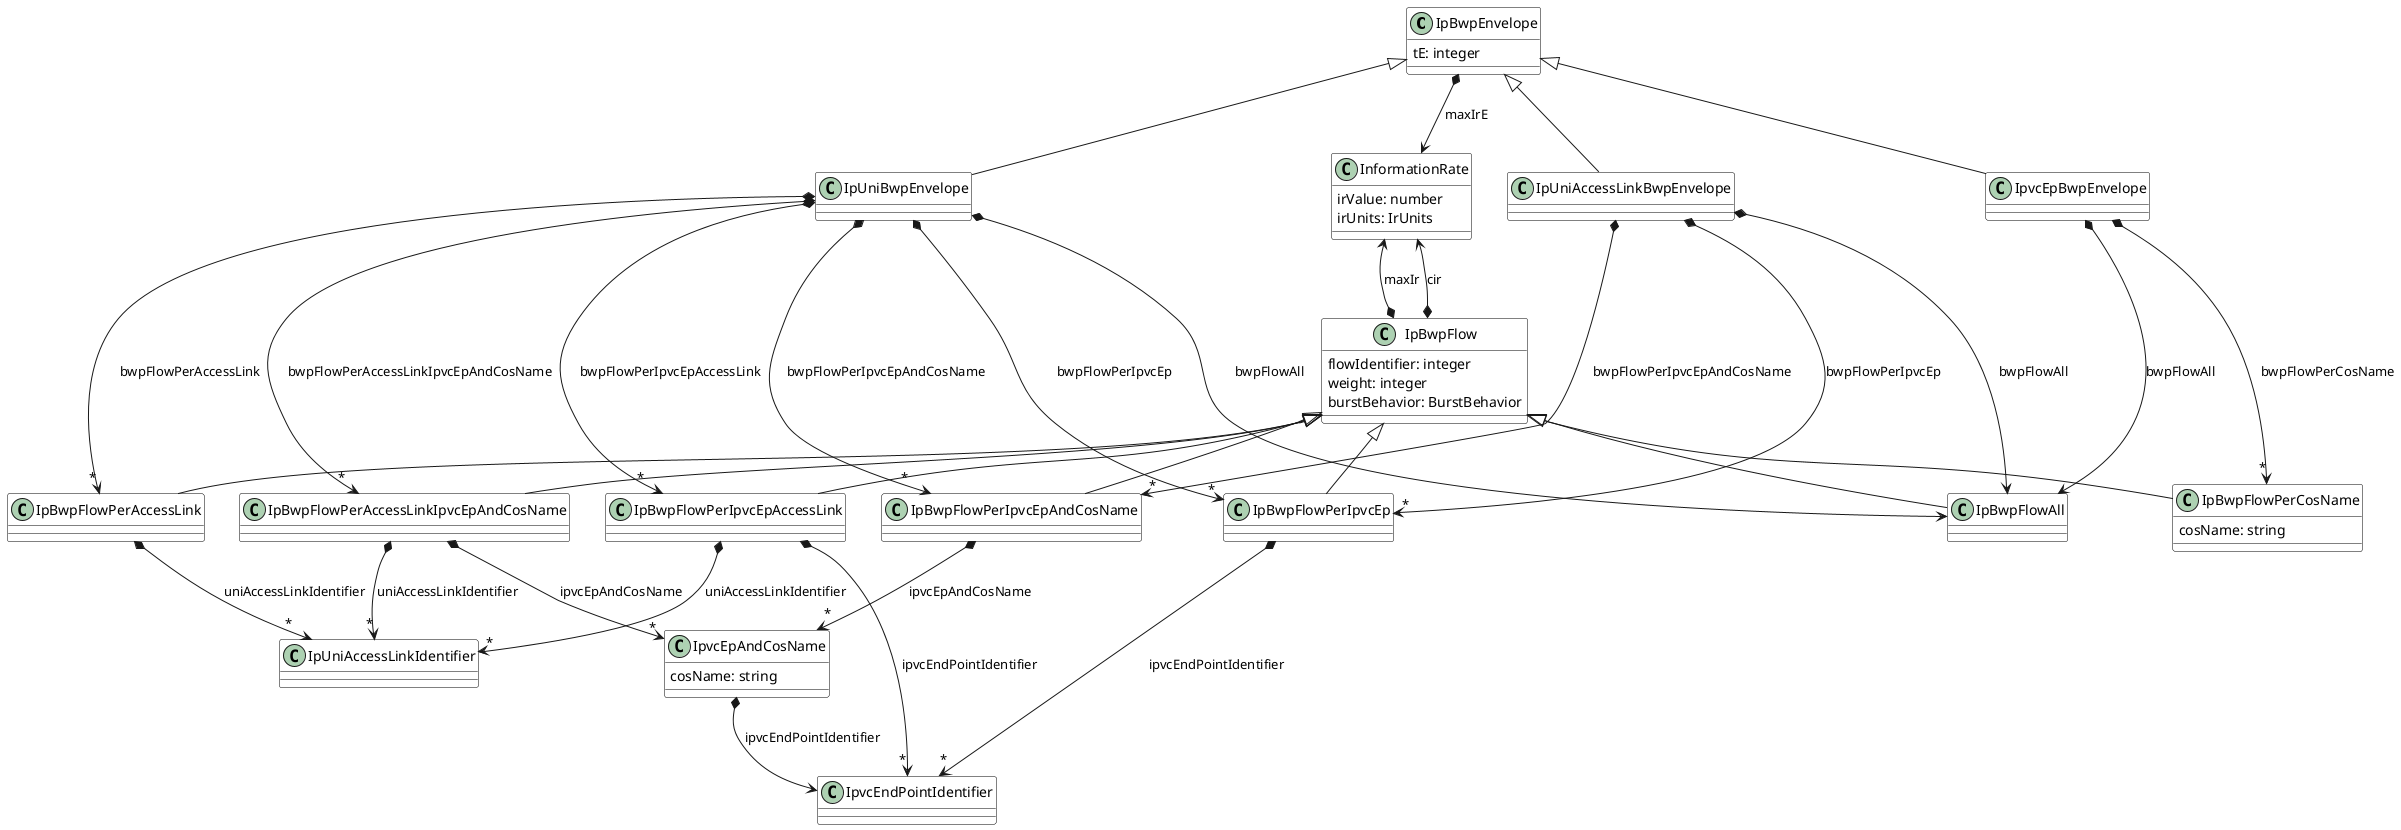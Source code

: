 @startuml
skinparam {
    ClassBackgroundColor White
    ClassBorderColor Black
}

class IpBwpEnvelope {

    tE: integer
}

IpBwpEnvelope *--> InformationRate : maxIrE



class IpUniAccessLinkBwpEnvelope {

}
IpBwpEnvelope <|-- IpUniAccessLinkBwpEnvelope

IpUniAccessLinkBwpEnvelope *-->"*" IpBwpFlowPerIpvcEp : bwpFlowPerIpvcEp
IpUniAccessLinkBwpEnvelope *--> IpBwpFlowAll : bwpFlowAll
IpUniAccessLinkBwpEnvelope *-->"*" IpBwpFlowPerIpvcEpAndCosName : bwpFlowPerIpvcEpAndCosName



class IpUniBwpEnvelope {

}
IpBwpEnvelope <|-- IpUniBwpEnvelope

IpUniBwpEnvelope *-->"*" IpBwpFlowPerIpvcEp : bwpFlowPerIpvcEp
IpUniBwpEnvelope *-->"*" IpBwpFlowPerIpvcEpAccessLink : bwpFlowPerIpvcEpAccessLink
IpUniBwpEnvelope *--> IpBwpFlowAll : bwpFlowAll
IpUniBwpEnvelope *-->"*" IpBwpFlowPerAccessLink : bwpFlowPerAccessLink
IpUniBwpEnvelope *-->"*" IpBwpFlowPerIpvcEpAndCosName : bwpFlowPerIpvcEpAndCosName
IpUniBwpEnvelope *-->"*" IpBwpFlowPerAccessLinkIpvcEpAndCosName : bwpFlowPerAccessLinkIpvcEpAndCosName



class IpvcEpBwpEnvelope {

}
IpBwpEnvelope <|-- IpvcEpBwpEnvelope

IpvcEpBwpEnvelope *--> IpBwpFlowAll : bwpFlowAll
IpvcEpBwpEnvelope *-->"*" IpBwpFlowPerCosName : bwpFlowPerCosName


class IpBwpFlowPerAccessLinkIpvcEpAndCosName {

}
IpBwpFlow <|-d- IpBwpFlowPerAccessLinkIpvcEpAndCosName

IpBwpFlowPerAccessLinkIpvcEpAndCosName *-->"*" IpvcEpAndCosName : ipvcEpAndCosName
IpBwpFlowPerAccessLinkIpvcEpAndCosName *-->"*" IpUniAccessLinkIdentifier : uniAccessLinkIdentifier

IpBwpFlow -u[hidden]-> IpvcEpBwpEnvelope
IpBwpFlow -u[hidden]-> IpUniAccessLinkBwpEnvelope
IpBwpFlow -u[hidden]-> IpUniBwpEnvelope


class InformationRate {

    irValue: number
    irUnits: IrUnits
}


class IpBwpFlowAll {

}
IpBwpFlow <|-- IpBwpFlowAll



class IpBwpFlowPerIpvcEp {

}
IpBwpFlow <|-- IpBwpFlowPerIpvcEp

IpBwpFlowPerIpvcEp *-->"*" IpvcEndPointIdentifier : ipvcEndPointIdentifier


class IpBwpFlowPerIpvcEpAndCosName {

}
IpBwpFlow <|-- IpBwpFlowPerIpvcEpAndCosName

IpBwpFlowPerIpvcEpAndCosName *-->"*" IpvcEpAndCosName : ipvcEpAndCosName



class IpBwpFlowPerCosName {

    cosName: string
}
IpBwpFlow <|-- IpBwpFlowPerCosName



class IpBwpFlowPerAccessLink {

}
IpBwpFlow <|-- IpBwpFlowPerAccessLink

IpBwpFlowPerAccessLink *-->"*" IpUniAccessLinkIdentifier : uniAccessLinkIdentifier


class IpBwpFlowPerIpvcEpAccessLink {

}
IpBwpFlow <|-- IpBwpFlowPerIpvcEpAccessLink

IpBwpFlowPerIpvcEpAccessLink *-->"*" IpvcEndPointIdentifier : ipvcEndPointIdentifier
IpBwpFlowPerIpvcEpAccessLink *-->"*" IpUniAccessLinkIdentifier : uniAccessLinkIdentifier

class IpvcEpAndCosName {

    cosName: string
}

IpvcEpAndCosName *--> IpvcEndPointIdentifier : ipvcEndPointIdentifier
class IpBwpFlow {

    flowIdentifier: integer
    weight: integer
    burstBehavior: BurstBehavior
}

IpBwpFlow *-u-> InformationRate : maxIr
IpBwpFlow *-u-> InformationRate : cir


@enduml

